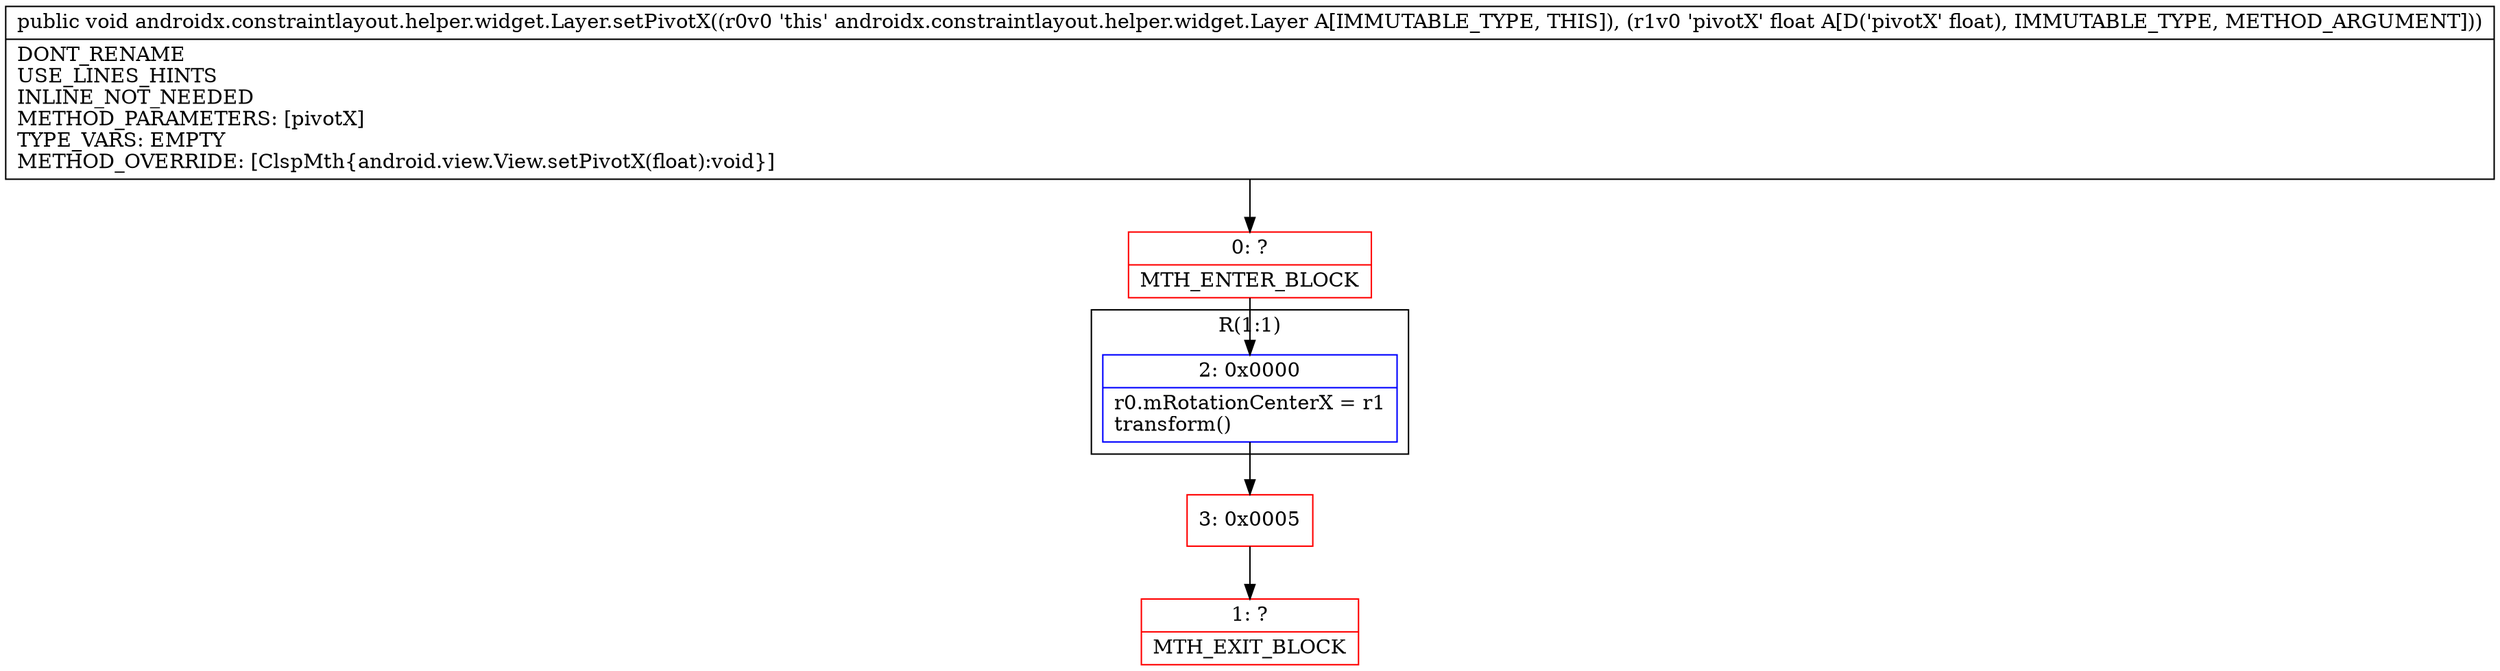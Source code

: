 digraph "CFG forandroidx.constraintlayout.helper.widget.Layer.setPivotX(F)V" {
subgraph cluster_Region_763232551 {
label = "R(1:1)";
node [shape=record,color=blue];
Node_2 [shape=record,label="{2\:\ 0x0000|r0.mRotationCenterX = r1\ltransform()\l}"];
}
Node_0 [shape=record,color=red,label="{0\:\ ?|MTH_ENTER_BLOCK\l}"];
Node_3 [shape=record,color=red,label="{3\:\ 0x0005}"];
Node_1 [shape=record,color=red,label="{1\:\ ?|MTH_EXIT_BLOCK\l}"];
MethodNode[shape=record,label="{public void androidx.constraintlayout.helper.widget.Layer.setPivotX((r0v0 'this' androidx.constraintlayout.helper.widget.Layer A[IMMUTABLE_TYPE, THIS]), (r1v0 'pivotX' float A[D('pivotX' float), IMMUTABLE_TYPE, METHOD_ARGUMENT]))  | DONT_RENAME\lUSE_LINES_HINTS\lINLINE_NOT_NEEDED\lMETHOD_PARAMETERS: [pivotX]\lTYPE_VARS: EMPTY\lMETHOD_OVERRIDE: [ClspMth\{android.view.View.setPivotX(float):void\}]\l}"];
MethodNode -> Node_0;Node_2 -> Node_3;
Node_0 -> Node_2;
Node_3 -> Node_1;
}


